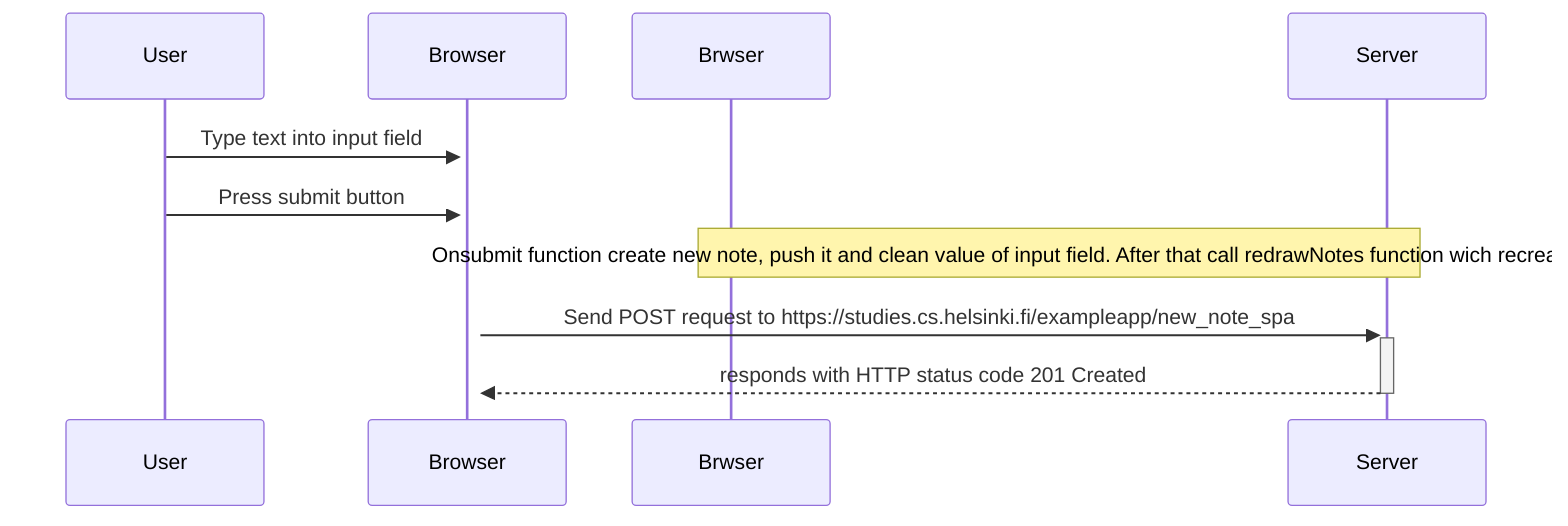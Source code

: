 sequenceDiagram
    User->>+Browser:Type text into input field
    User->>+Browser:Press submit button
    Note over Brwser, Server: Onsubmit function create new note, push it and clean value of input field. After that call redrawNotes function wich recreate list of notes 
    Browser->>+Server: Send POST request to https://studies.cs.helsinki.fi/exampleapp/new_note_spa 
    Server-->>-Browser: responds with HTTP status code 201 Created